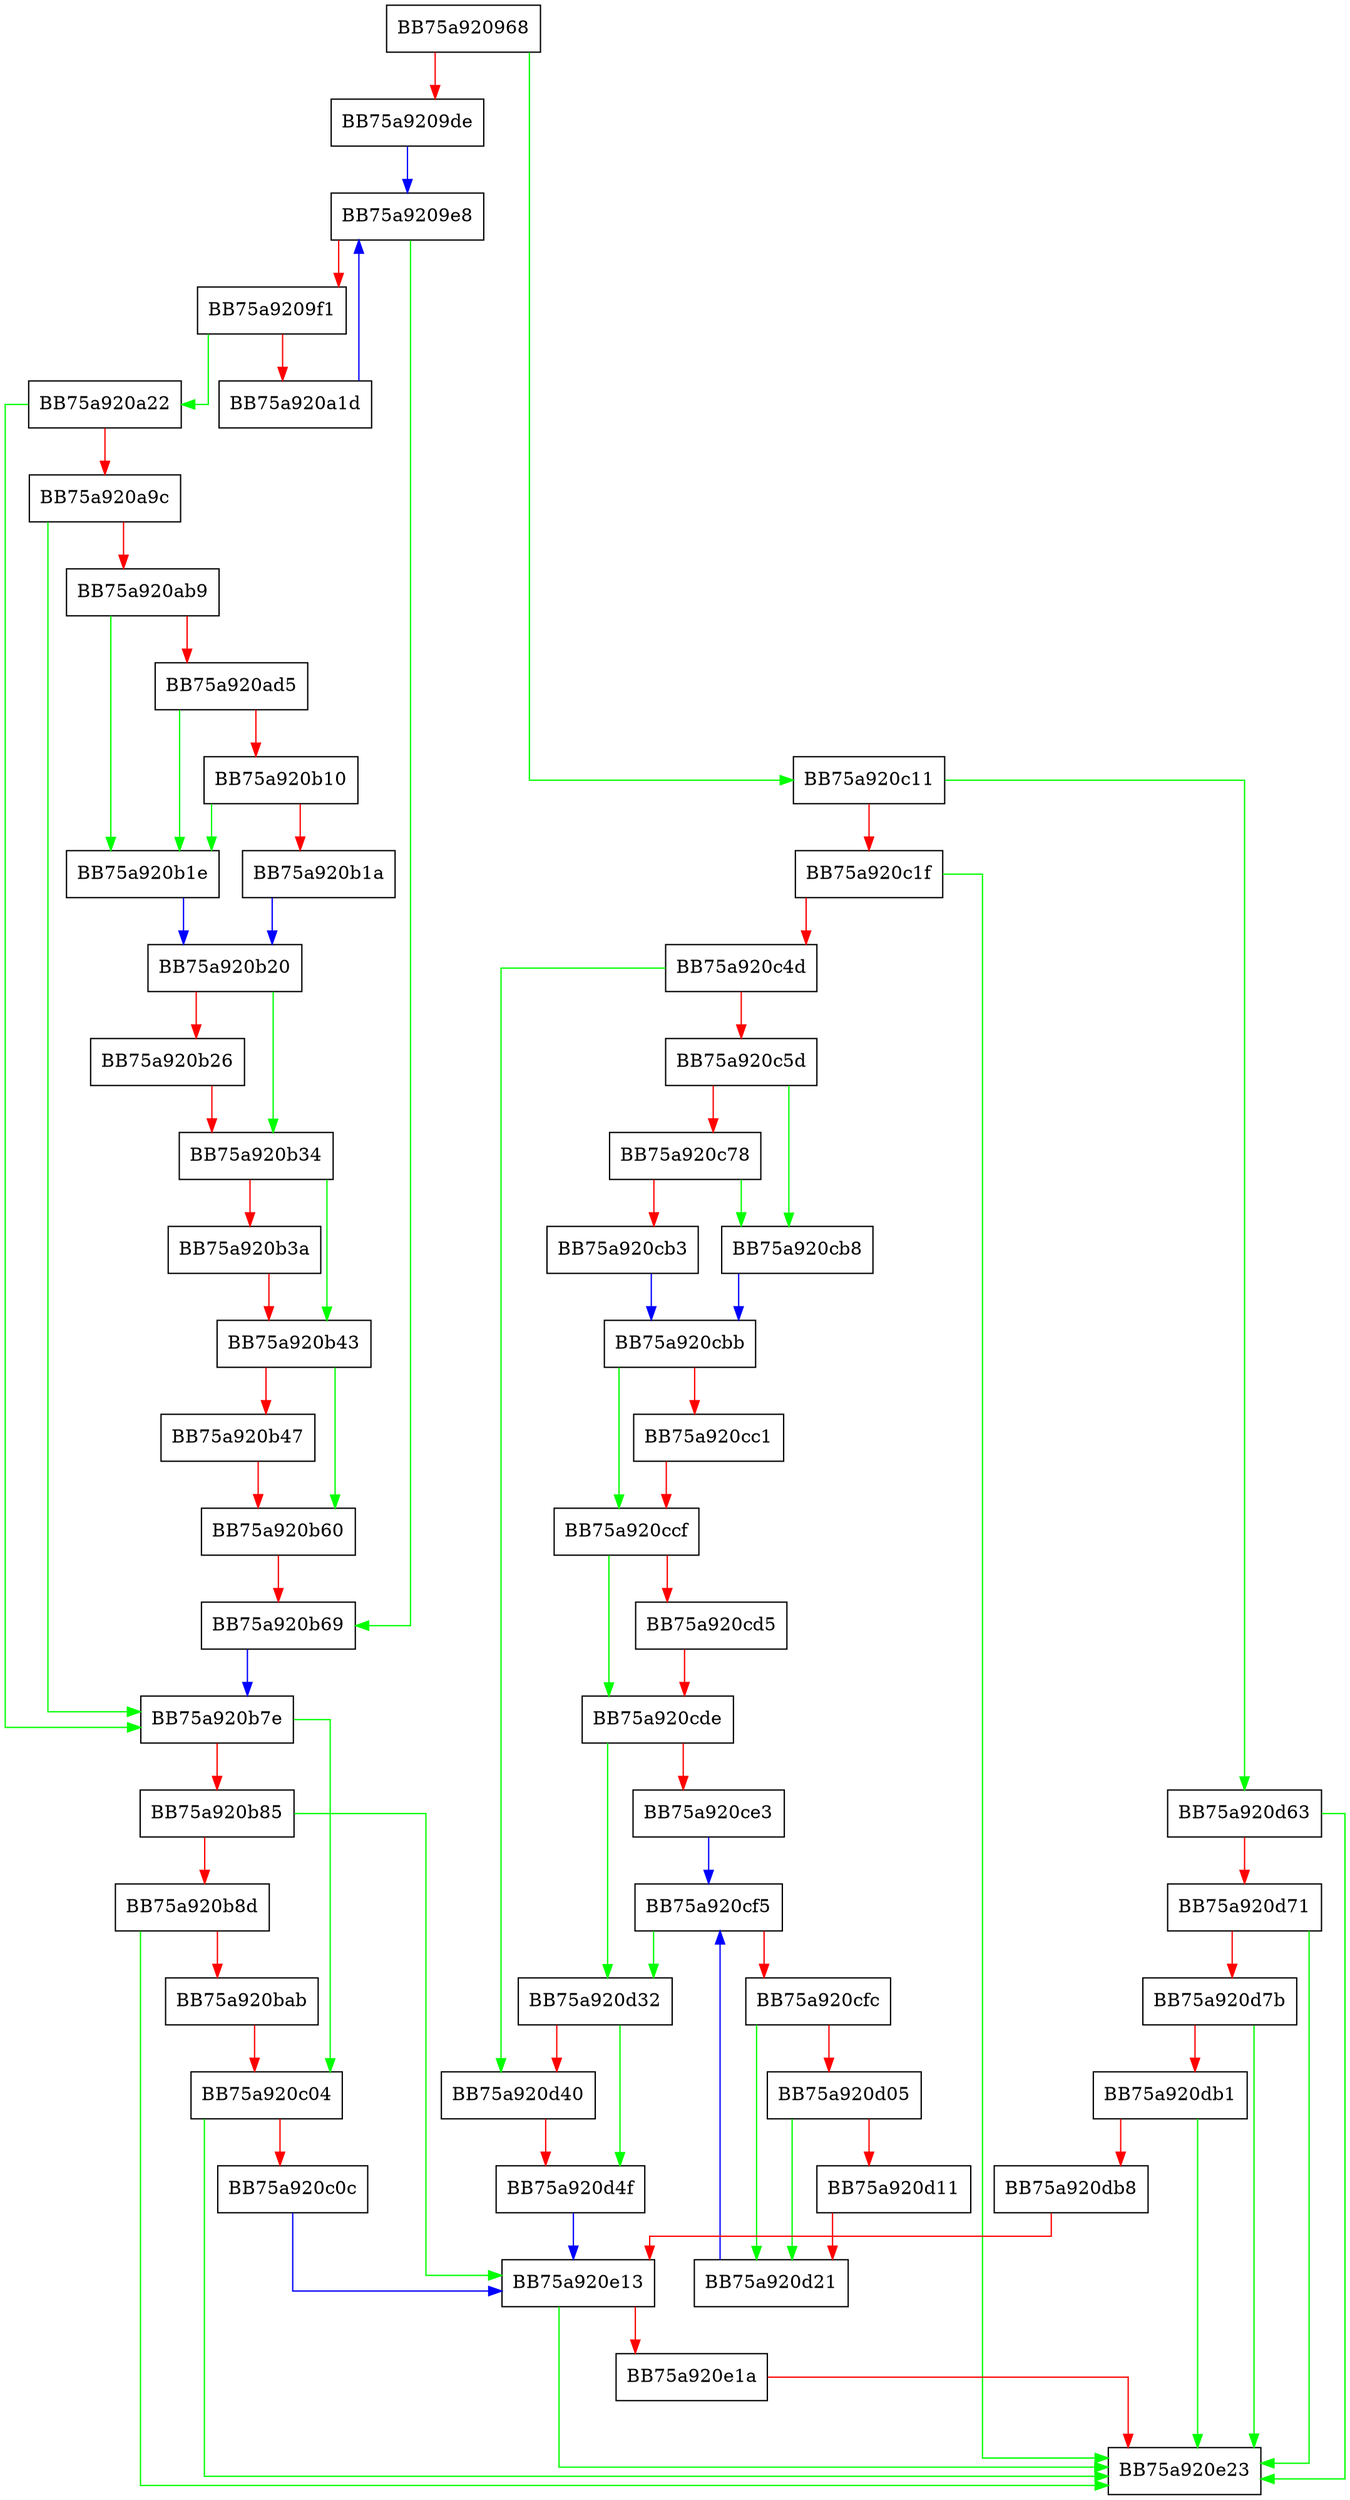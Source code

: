 digraph _check_and_add_process {
  node [shape="box"];
  graph [splines=ortho];
  BB75a920968 -> BB75a920c11 [color="green"];
  BB75a920968 -> BB75a9209de [color="red"];
  BB75a9209de -> BB75a9209e8 [color="blue"];
  BB75a9209e8 -> BB75a920b69 [color="green"];
  BB75a9209e8 -> BB75a9209f1 [color="red"];
  BB75a9209f1 -> BB75a920a22 [color="green"];
  BB75a9209f1 -> BB75a920a1d [color="red"];
  BB75a920a1d -> BB75a9209e8 [color="blue"];
  BB75a920a22 -> BB75a920b7e [color="green"];
  BB75a920a22 -> BB75a920a9c [color="red"];
  BB75a920a9c -> BB75a920b7e [color="green"];
  BB75a920a9c -> BB75a920ab9 [color="red"];
  BB75a920ab9 -> BB75a920b1e [color="green"];
  BB75a920ab9 -> BB75a920ad5 [color="red"];
  BB75a920ad5 -> BB75a920b1e [color="green"];
  BB75a920ad5 -> BB75a920b10 [color="red"];
  BB75a920b10 -> BB75a920b1e [color="green"];
  BB75a920b10 -> BB75a920b1a [color="red"];
  BB75a920b1a -> BB75a920b20 [color="blue"];
  BB75a920b1e -> BB75a920b20 [color="blue"];
  BB75a920b20 -> BB75a920b34 [color="green"];
  BB75a920b20 -> BB75a920b26 [color="red"];
  BB75a920b26 -> BB75a920b34 [color="red"];
  BB75a920b34 -> BB75a920b43 [color="green"];
  BB75a920b34 -> BB75a920b3a [color="red"];
  BB75a920b3a -> BB75a920b43 [color="red"];
  BB75a920b43 -> BB75a920b60 [color="green"];
  BB75a920b43 -> BB75a920b47 [color="red"];
  BB75a920b47 -> BB75a920b60 [color="red"];
  BB75a920b60 -> BB75a920b69 [color="red"];
  BB75a920b69 -> BB75a920b7e [color="blue"];
  BB75a920b7e -> BB75a920c04 [color="green"];
  BB75a920b7e -> BB75a920b85 [color="red"];
  BB75a920b85 -> BB75a920e13 [color="green"];
  BB75a920b85 -> BB75a920b8d [color="red"];
  BB75a920b8d -> BB75a920e23 [color="green"];
  BB75a920b8d -> BB75a920bab [color="red"];
  BB75a920bab -> BB75a920c04 [color="red"];
  BB75a920c04 -> BB75a920e23 [color="green"];
  BB75a920c04 -> BB75a920c0c [color="red"];
  BB75a920c0c -> BB75a920e13 [color="blue"];
  BB75a920c11 -> BB75a920d63 [color="green"];
  BB75a920c11 -> BB75a920c1f [color="red"];
  BB75a920c1f -> BB75a920e23 [color="green"];
  BB75a920c1f -> BB75a920c4d [color="red"];
  BB75a920c4d -> BB75a920d40 [color="green"];
  BB75a920c4d -> BB75a920c5d [color="red"];
  BB75a920c5d -> BB75a920cb8 [color="green"];
  BB75a920c5d -> BB75a920c78 [color="red"];
  BB75a920c78 -> BB75a920cb8 [color="green"];
  BB75a920c78 -> BB75a920cb3 [color="red"];
  BB75a920cb3 -> BB75a920cbb [color="blue"];
  BB75a920cb8 -> BB75a920cbb [color="blue"];
  BB75a920cbb -> BB75a920ccf [color="green"];
  BB75a920cbb -> BB75a920cc1 [color="red"];
  BB75a920cc1 -> BB75a920ccf [color="red"];
  BB75a920ccf -> BB75a920cde [color="green"];
  BB75a920ccf -> BB75a920cd5 [color="red"];
  BB75a920cd5 -> BB75a920cde [color="red"];
  BB75a920cde -> BB75a920d32 [color="green"];
  BB75a920cde -> BB75a920ce3 [color="red"];
  BB75a920ce3 -> BB75a920cf5 [color="blue"];
  BB75a920cf5 -> BB75a920d32 [color="green"];
  BB75a920cf5 -> BB75a920cfc [color="red"];
  BB75a920cfc -> BB75a920d21 [color="green"];
  BB75a920cfc -> BB75a920d05 [color="red"];
  BB75a920d05 -> BB75a920d21 [color="green"];
  BB75a920d05 -> BB75a920d11 [color="red"];
  BB75a920d11 -> BB75a920d21 [color="red"];
  BB75a920d21 -> BB75a920cf5 [color="blue"];
  BB75a920d32 -> BB75a920d4f [color="green"];
  BB75a920d32 -> BB75a920d40 [color="red"];
  BB75a920d40 -> BB75a920d4f [color="red"];
  BB75a920d4f -> BB75a920e13 [color="blue"];
  BB75a920d63 -> BB75a920e23 [color="green"];
  BB75a920d63 -> BB75a920d71 [color="red"];
  BB75a920d71 -> BB75a920e23 [color="green"];
  BB75a920d71 -> BB75a920d7b [color="red"];
  BB75a920d7b -> BB75a920e23 [color="green"];
  BB75a920d7b -> BB75a920db1 [color="red"];
  BB75a920db1 -> BB75a920e23 [color="green"];
  BB75a920db1 -> BB75a920db8 [color="red"];
  BB75a920db8 -> BB75a920e13 [color="red"];
  BB75a920e13 -> BB75a920e23 [color="green"];
  BB75a920e13 -> BB75a920e1a [color="red"];
  BB75a920e1a -> BB75a920e23 [color="red"];
}